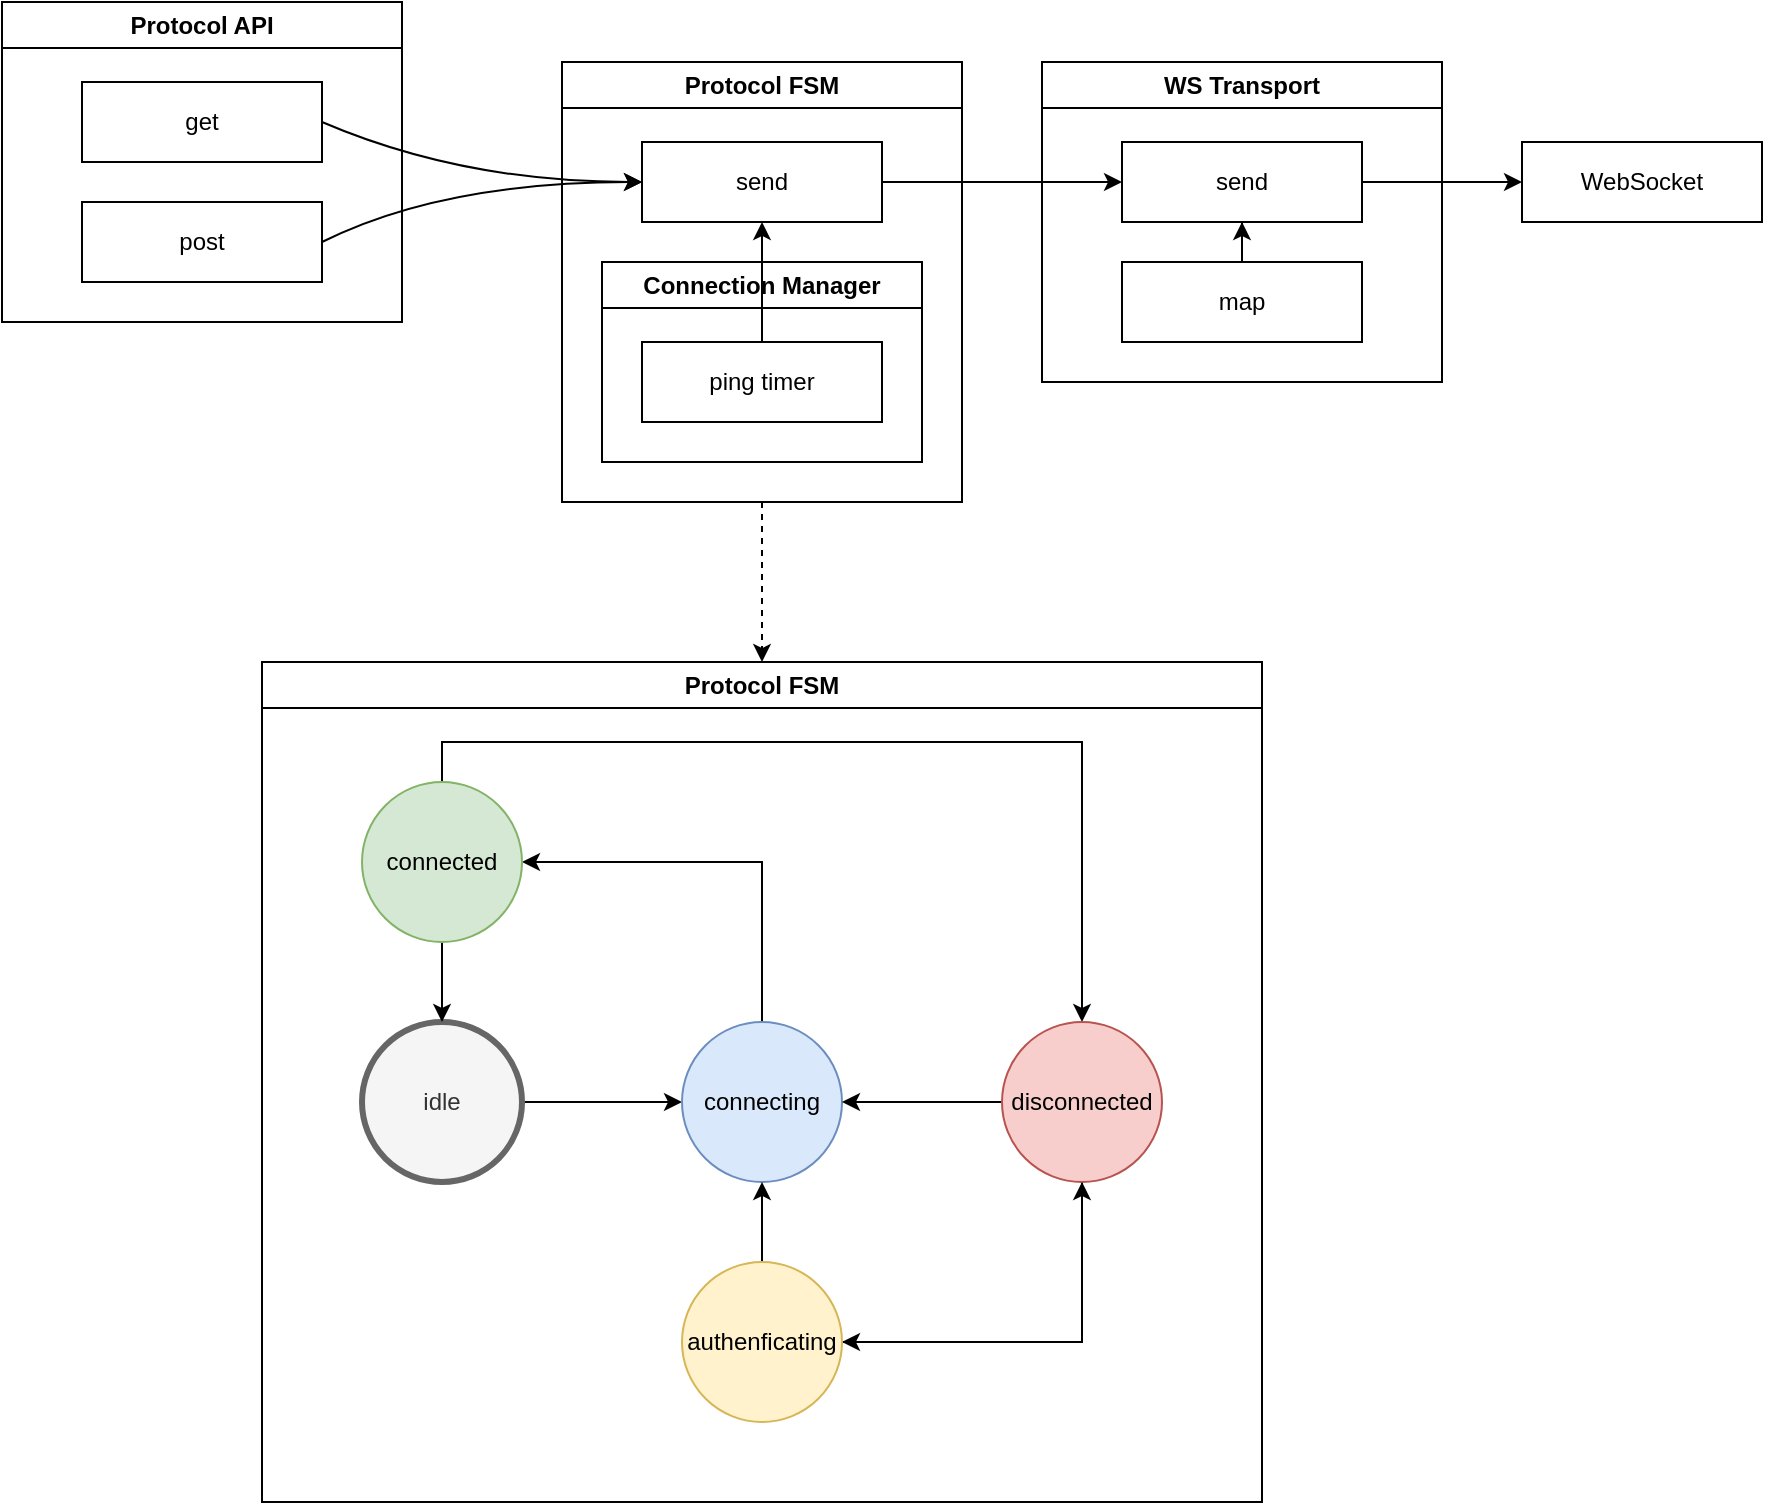 <mxfile version="26.0.11">
  <diagram name="Page-1" id="BN56QAixhuxEgFS1flE8">
    <mxGraphModel dx="2035" dy="617" grid="1" gridSize="10" guides="1" tooltips="1" connect="1" arrows="1" fold="1" page="1" pageScale="1" pageWidth="850" pageHeight="1100" math="0" shadow="0">
      <root>
        <mxCell id="0" />
        <mxCell id="1" parent="0" />
        <mxCell id="87uTSGkcm2BWR2WeISkW-6" value="Protocol API" style="swimlane;whiteSpace=wrap;html=1;" parent="1" vertex="1">
          <mxGeometry x="-270" y="130" width="200" height="160" as="geometry" />
        </mxCell>
        <mxCell id="87uTSGkcm2BWR2WeISkW-10" value="get" style="rounded=0;whiteSpace=wrap;html=1;" parent="87uTSGkcm2BWR2WeISkW-6" vertex="1">
          <mxGeometry x="40" y="40" width="120" height="40" as="geometry" />
        </mxCell>
        <mxCell id="87uTSGkcm2BWR2WeISkW-11" value="post" style="rounded=0;whiteSpace=wrap;html=1;" parent="87uTSGkcm2BWR2WeISkW-6" vertex="1">
          <mxGeometry x="40" y="100" width="120" height="40" as="geometry" />
        </mxCell>
        <mxCell id="87uTSGkcm2BWR2WeISkW-64" style="edgeStyle=orthogonalEdgeStyle;rounded=0;orthogonalLoop=1;jettySize=auto;html=1;entryX=0.5;entryY=0;entryDx=0;entryDy=0;dashed=1;" parent="1" source="87uTSGkcm2BWR2WeISkW-7" target="87uTSGkcm2BWR2WeISkW-32" edge="1">
          <mxGeometry relative="1" as="geometry" />
        </mxCell>
        <mxCell id="87uTSGkcm2BWR2WeISkW-7" value="Protocol FSM" style="swimlane;whiteSpace=wrap;html=1;" parent="1" vertex="1">
          <mxGeometry x="10" y="160" width="200" height="220" as="geometry" />
        </mxCell>
        <mxCell id="87uTSGkcm2BWR2WeISkW-12" value="send" style="rounded=0;whiteSpace=wrap;html=1;" parent="87uTSGkcm2BWR2WeISkW-7" vertex="1">
          <mxGeometry x="40" y="40" width="120" height="40" as="geometry" />
        </mxCell>
        <mxCell id="87uTSGkcm2BWR2WeISkW-8" value="Connection Manager" style="swimlane;whiteSpace=wrap;html=1;" parent="87uTSGkcm2BWR2WeISkW-7" vertex="1">
          <mxGeometry x="20" y="100" width="160" height="100" as="geometry" />
        </mxCell>
        <mxCell id="87uTSGkcm2BWR2WeISkW-14" value="ping timer" style="rounded=0;whiteSpace=wrap;html=1;" parent="87uTSGkcm2BWR2WeISkW-8" vertex="1">
          <mxGeometry x="20" y="40" width="120" height="40" as="geometry" />
        </mxCell>
        <mxCell id="87uTSGkcm2BWR2WeISkW-27" style="edgeStyle=orthogonalEdgeStyle;rounded=0;orthogonalLoop=1;jettySize=auto;html=1;entryX=0.5;entryY=1;entryDx=0;entryDy=0;" parent="87uTSGkcm2BWR2WeISkW-7" source="87uTSGkcm2BWR2WeISkW-14" target="87uTSGkcm2BWR2WeISkW-12" edge="1">
          <mxGeometry relative="1" as="geometry" />
        </mxCell>
        <mxCell id="87uTSGkcm2BWR2WeISkW-16" value="" style="curved=1;endArrow=classic;html=1;rounded=0;exitX=1;exitY=0.5;exitDx=0;exitDy=0;entryX=0;entryY=0.5;entryDx=0;entryDy=0;" parent="1" source="87uTSGkcm2BWR2WeISkW-10" target="87uTSGkcm2BWR2WeISkW-12" edge="1">
          <mxGeometry width="50" height="50" relative="1" as="geometry">
            <mxPoint x="-50" y="260" as="sourcePoint" />
            <mxPoint x="40" y="250" as="targetPoint" />
            <Array as="points">
              <mxPoint x="-40" y="220" />
            </Array>
          </mxGeometry>
        </mxCell>
        <mxCell id="87uTSGkcm2BWR2WeISkW-17" value="" style="curved=1;endArrow=classic;html=1;rounded=0;exitX=1;exitY=0.5;exitDx=0;exitDy=0;entryX=0;entryY=0.5;entryDx=0;entryDy=0;" parent="1" source="87uTSGkcm2BWR2WeISkW-11" target="87uTSGkcm2BWR2WeISkW-12" edge="1">
          <mxGeometry width="50" height="50" relative="1" as="geometry">
            <mxPoint x="-10" y="370" as="sourcePoint" />
            <mxPoint x="110" y="330" as="targetPoint" />
            <Array as="points">
              <mxPoint x="-50" y="220" />
            </Array>
          </mxGeometry>
        </mxCell>
        <mxCell id="87uTSGkcm2BWR2WeISkW-21" value="WebSocket" style="rounded=0;whiteSpace=wrap;html=1;" parent="1" vertex="1">
          <mxGeometry x="490" y="200" width="120" height="40" as="geometry" />
        </mxCell>
        <mxCell id="87uTSGkcm2BWR2WeISkW-23" value="WS Transport" style="swimlane;whiteSpace=wrap;html=1;" parent="1" vertex="1">
          <mxGeometry x="250" y="160" width="200" height="160" as="geometry" />
        </mxCell>
        <mxCell id="87uTSGkcm2BWR2WeISkW-24" value="send" style="rounded=0;whiteSpace=wrap;html=1;" parent="87uTSGkcm2BWR2WeISkW-23" vertex="1">
          <mxGeometry x="40" y="40" width="120" height="40" as="geometry" />
        </mxCell>
        <mxCell id="87uTSGkcm2BWR2WeISkW-30" style="edgeStyle=orthogonalEdgeStyle;rounded=0;orthogonalLoop=1;jettySize=auto;html=1;entryX=0.5;entryY=1;entryDx=0;entryDy=0;" parent="87uTSGkcm2BWR2WeISkW-23" source="87uTSGkcm2BWR2WeISkW-29" target="87uTSGkcm2BWR2WeISkW-24" edge="1">
          <mxGeometry relative="1" as="geometry" />
        </mxCell>
        <mxCell id="87uTSGkcm2BWR2WeISkW-29" value="map" style="rounded=0;whiteSpace=wrap;html=1;" parent="87uTSGkcm2BWR2WeISkW-23" vertex="1">
          <mxGeometry x="40" y="100" width="120" height="40" as="geometry" />
        </mxCell>
        <mxCell id="87uTSGkcm2BWR2WeISkW-25" style="edgeStyle=orthogonalEdgeStyle;rounded=0;orthogonalLoop=1;jettySize=auto;html=1;" parent="1" source="87uTSGkcm2BWR2WeISkW-12" target="87uTSGkcm2BWR2WeISkW-24" edge="1">
          <mxGeometry relative="1" as="geometry" />
        </mxCell>
        <mxCell id="87uTSGkcm2BWR2WeISkW-26" style="edgeStyle=orthogonalEdgeStyle;rounded=0;orthogonalLoop=1;jettySize=auto;html=1;" parent="1" source="87uTSGkcm2BWR2WeISkW-24" target="87uTSGkcm2BWR2WeISkW-21" edge="1">
          <mxGeometry relative="1" as="geometry" />
        </mxCell>
        <mxCell id="87uTSGkcm2BWR2WeISkW-32" value="Protocol FSM" style="swimlane;whiteSpace=wrap;html=1;" parent="1" vertex="1">
          <mxGeometry x="-140" y="460" width="500" height="420" as="geometry" />
        </mxCell>
        <mxCell id="rSzi6O1LLIKfqaPH1hOf-4" style="edgeStyle=orthogonalEdgeStyle;rounded=0;orthogonalLoop=1;jettySize=auto;html=1;" edge="1" parent="87uTSGkcm2BWR2WeISkW-32" source="87uTSGkcm2BWR2WeISkW-37" target="87uTSGkcm2BWR2WeISkW-38">
          <mxGeometry relative="1" as="geometry" />
        </mxCell>
        <mxCell id="87uTSGkcm2BWR2WeISkW-37" value="idle" style="ellipse;whiteSpace=wrap;html=1;aspect=fixed;fillColor=#f5f5f5;strokeColor=#666666;fontColor=#333333;strokeWidth=3;" parent="87uTSGkcm2BWR2WeISkW-32" vertex="1">
          <mxGeometry x="50" y="180" width="80" height="80" as="geometry" />
        </mxCell>
        <mxCell id="rSzi6O1LLIKfqaPH1hOf-5" style="edgeStyle=orthogonalEdgeStyle;rounded=0;orthogonalLoop=1;jettySize=auto;html=1;" edge="1" parent="87uTSGkcm2BWR2WeISkW-32" source="87uTSGkcm2BWR2WeISkW-38" target="87uTSGkcm2BWR2WeISkW-40">
          <mxGeometry relative="1" as="geometry">
            <Array as="points">
              <mxPoint x="250" y="100" />
            </Array>
          </mxGeometry>
        </mxCell>
        <mxCell id="87uTSGkcm2BWR2WeISkW-38" value="connecting" style="ellipse;whiteSpace=wrap;html=1;aspect=fixed;fillColor=#dae8fc;strokeColor=#6c8ebf;" parent="87uTSGkcm2BWR2WeISkW-32" vertex="1">
          <mxGeometry x="210" y="180" width="80" height="80" as="geometry" />
        </mxCell>
        <mxCell id="rSzi6O1LLIKfqaPH1hOf-6" style="edgeStyle=orthogonalEdgeStyle;rounded=0;orthogonalLoop=1;jettySize=auto;html=1;" edge="1" parent="87uTSGkcm2BWR2WeISkW-32" source="87uTSGkcm2BWR2WeISkW-40" target="87uTSGkcm2BWR2WeISkW-42">
          <mxGeometry relative="1" as="geometry">
            <Array as="points">
              <mxPoint x="90" y="40" />
              <mxPoint x="410" y="40" />
            </Array>
          </mxGeometry>
        </mxCell>
        <mxCell id="rSzi6O1LLIKfqaPH1hOf-16" style="edgeStyle=orthogonalEdgeStyle;rounded=0;orthogonalLoop=1;jettySize=auto;html=1;" edge="1" parent="87uTSGkcm2BWR2WeISkW-32" source="87uTSGkcm2BWR2WeISkW-40" target="87uTSGkcm2BWR2WeISkW-37">
          <mxGeometry relative="1" as="geometry" />
        </mxCell>
        <mxCell id="87uTSGkcm2BWR2WeISkW-40" value="connected" style="ellipse;whiteSpace=wrap;html=1;aspect=fixed;fillColor=#d5e8d4;strokeColor=#82b366;" parent="87uTSGkcm2BWR2WeISkW-32" vertex="1">
          <mxGeometry x="50" y="60" width="80" height="80" as="geometry" />
        </mxCell>
        <mxCell id="rSzi6O1LLIKfqaPH1hOf-7" style="edgeStyle=orthogonalEdgeStyle;rounded=0;orthogonalLoop=1;jettySize=auto;html=1;entryX=1;entryY=0.5;entryDx=0;entryDy=0;" edge="1" parent="87uTSGkcm2BWR2WeISkW-32" source="87uTSGkcm2BWR2WeISkW-42" target="87uTSGkcm2BWR2WeISkW-38">
          <mxGeometry relative="1" as="geometry">
            <Array as="points">
              <mxPoint x="360" y="220" />
              <mxPoint x="360" y="220" />
            </Array>
          </mxGeometry>
        </mxCell>
        <mxCell id="rSzi6O1LLIKfqaPH1hOf-18" style="edgeStyle=orthogonalEdgeStyle;rounded=0;orthogonalLoop=1;jettySize=auto;html=1;" edge="1" parent="87uTSGkcm2BWR2WeISkW-32" source="87uTSGkcm2BWR2WeISkW-42" target="87uTSGkcm2BWR2WeISkW-51">
          <mxGeometry relative="1" as="geometry">
            <Array as="points">
              <mxPoint x="410" y="340" />
            </Array>
          </mxGeometry>
        </mxCell>
        <mxCell id="87uTSGkcm2BWR2WeISkW-42" value="disconnected" style="ellipse;whiteSpace=wrap;html=1;aspect=fixed;fillColor=#f8cecc;strokeColor=#b85450;" parent="87uTSGkcm2BWR2WeISkW-32" vertex="1">
          <mxGeometry x="370" y="180" width="80" height="80" as="geometry" />
        </mxCell>
        <mxCell id="rSzi6O1LLIKfqaPH1hOf-17" style="edgeStyle=orthogonalEdgeStyle;rounded=0;orthogonalLoop=1;jettySize=auto;html=1;" edge="1" parent="87uTSGkcm2BWR2WeISkW-32" source="87uTSGkcm2BWR2WeISkW-51" target="87uTSGkcm2BWR2WeISkW-42">
          <mxGeometry relative="1" as="geometry" />
        </mxCell>
        <mxCell id="rSzi6O1LLIKfqaPH1hOf-20" style="edgeStyle=orthogonalEdgeStyle;rounded=0;orthogonalLoop=1;jettySize=auto;html=1;" edge="1" parent="87uTSGkcm2BWR2WeISkW-32" source="87uTSGkcm2BWR2WeISkW-51" target="87uTSGkcm2BWR2WeISkW-38">
          <mxGeometry relative="1" as="geometry" />
        </mxCell>
        <mxCell id="87uTSGkcm2BWR2WeISkW-51" value="authenficating" style="ellipse;whiteSpace=wrap;html=1;aspect=fixed;fillColor=#fff2cc;strokeColor=#d6b656;" parent="87uTSGkcm2BWR2WeISkW-32" vertex="1">
          <mxGeometry x="210" y="300" width="80" height="80" as="geometry" />
        </mxCell>
      </root>
    </mxGraphModel>
  </diagram>
</mxfile>
